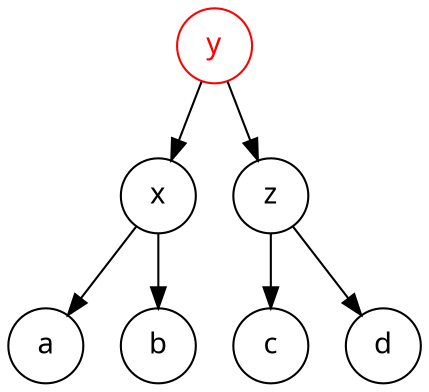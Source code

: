 /* #CMD> dot -Tpng reequilibre3.dot > reequilibre3.png */

digraph "reequilibre3" {
node [fontname="DejaVu-Sans", shape=circle]
a [color=black, fontcolor=black]
x [color=black, fontcolor=black]
b [color=black, fontcolor=black]
y [color=red, fontcolor=red]
c [color=black, fontcolor=black]
z [color=black, fontcolor=black]
d [color=black, fontcolor=black]
y -> x
y -> z
x -> a
x -> b
z -> c
z -> d
}
